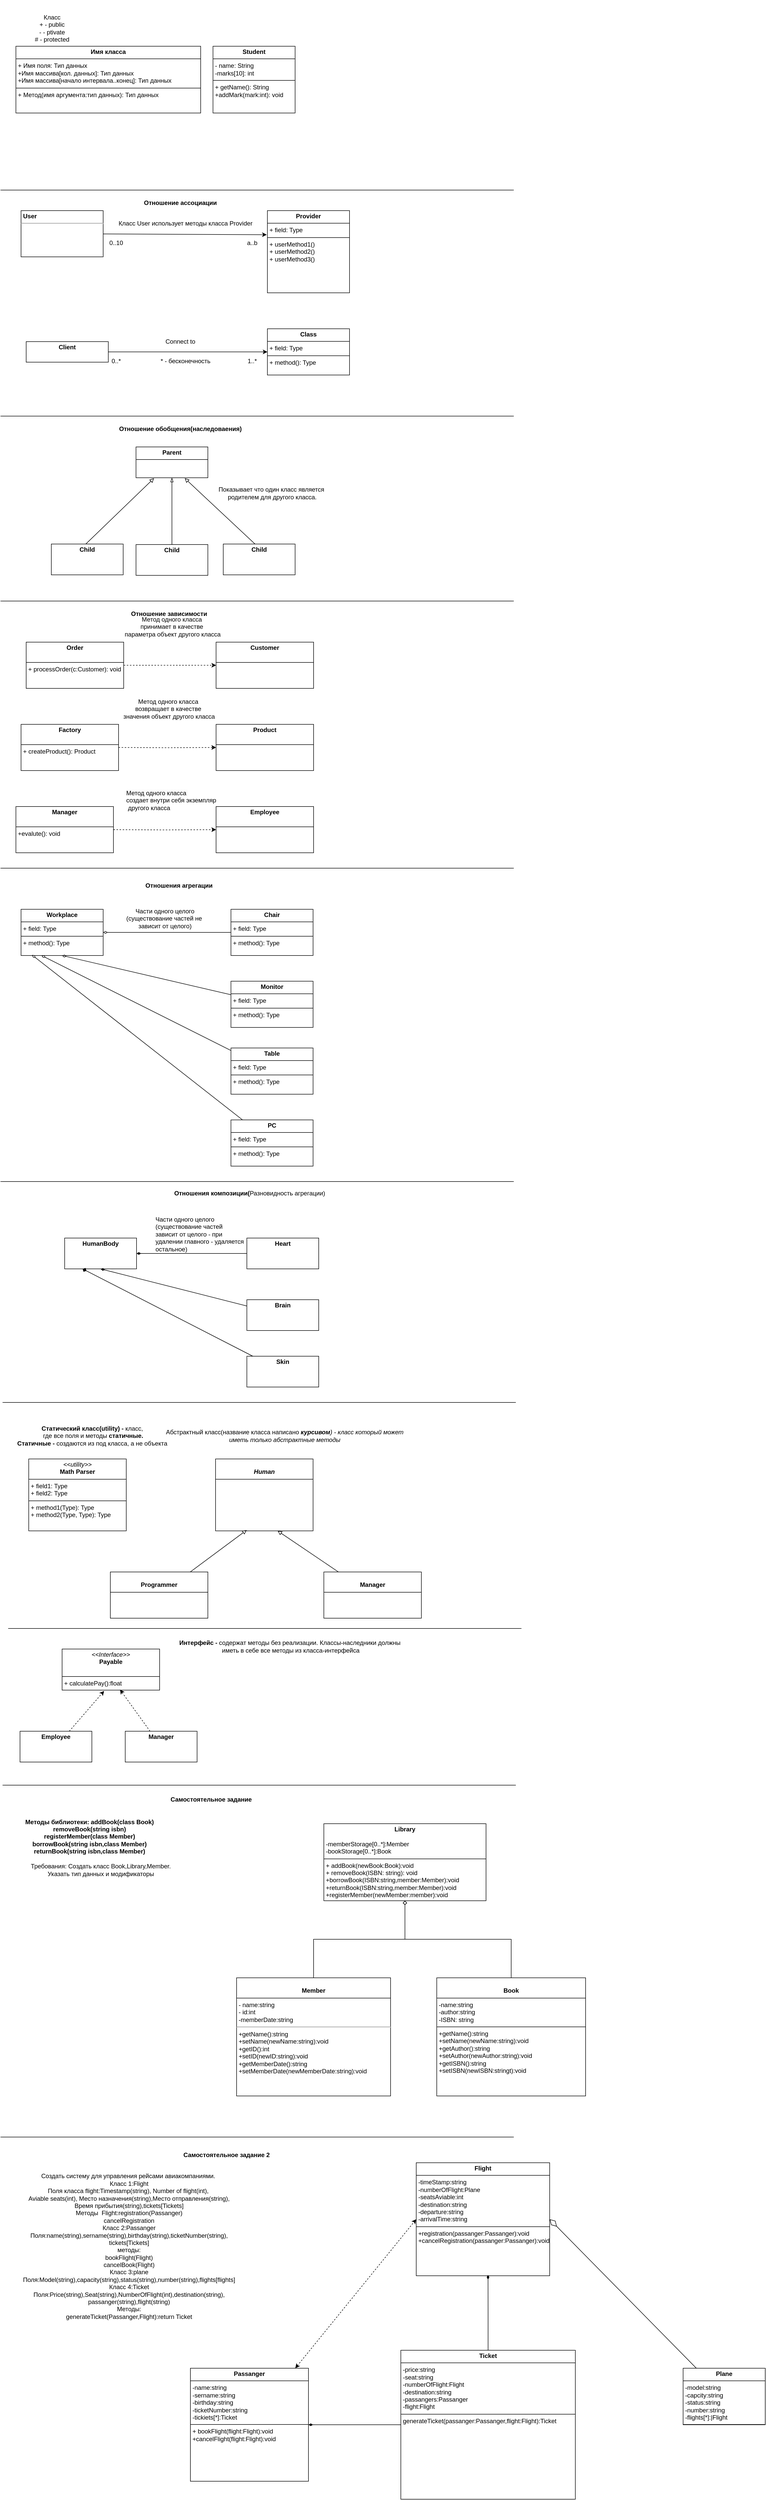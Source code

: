 <mxfile version="24.4.13" type="device">
  <diagram name="Страница — 1" id="azVEVsBC6IF0GX05RD9c">
    <mxGraphModel dx="3597" dy="1980" grid="1" gridSize="10" guides="1" tooltips="1" connect="1" arrows="1" fold="1" page="1" pageScale="1" pageWidth="827" pageHeight="1169" math="0" shadow="0">
      <root>
        <mxCell id="0" />
        <mxCell id="1" parent="0" />
        <mxCell id="qlWhUJ3uHn_1qw8NjDM9-10" value="Класс&lt;div&gt;+ - public&lt;/div&gt;&lt;div&gt;- - ptivate&lt;/div&gt;&lt;div&gt;# - protected&lt;/div&gt;" style="text;html=1;align=center;verticalAlign=middle;resizable=0;points=[];autosize=1;strokeColor=none;fillColor=none;" parent="1" vertex="1">
          <mxGeometry x="55" y="50" width="90" height="70" as="geometry" />
        </mxCell>
        <mxCell id="qlWhUJ3uHn_1qw8NjDM9-12" value="&lt;p style=&quot;margin:0px;margin-top:4px;text-align:center;&quot;&gt;&lt;b&gt;Имя класса&lt;/b&gt;&lt;/p&gt;&lt;hr size=&quot;1&quot; style=&quot;border-style:solid;&quot;&gt;&lt;p style=&quot;margin:0px;margin-left:4px;&quot;&gt;+ Имя поля: Тип данных&lt;/p&gt;&lt;p style=&quot;margin:0px;margin-left:4px;&quot;&gt;+Имя массива[кол. данных]: Тип данных&lt;/p&gt;&lt;p style=&quot;margin:0px;margin-left:4px;&quot;&gt;+Имя массива[начало интервала..конец]&lt;span style=&quot;background-color: initial;&quot;&gt;: Тип данных&lt;/span&gt;&lt;/p&gt;&lt;hr size=&quot;1&quot; style=&quot;border-style:solid;&quot;&gt;&lt;p style=&quot;margin:0px;margin-left:4px;&quot;&gt;+ Метод(имя аргумента:тип данных): Тип данных&lt;/p&gt;&lt;p style=&quot;margin:0px;margin-left:4px;&quot;&gt;&lt;br&gt;&lt;/p&gt;" style="verticalAlign=top;align=left;overflow=fill;html=1;whiteSpace=wrap;" parent="1" vertex="1">
          <mxGeometry x="30" y="120" width="360" height="130" as="geometry" />
        </mxCell>
        <mxCell id="qlWhUJ3uHn_1qw8NjDM9-15" value="&lt;p style=&quot;margin:0px;margin-top:4px;text-align:center;&quot;&gt;&lt;b&gt;Student&lt;/b&gt;&lt;/p&gt;&lt;hr size=&quot;1&quot; style=&quot;border-style:solid;&quot;&gt;&lt;p style=&quot;margin:0px;margin-left:4px;&quot;&gt;- name: String&lt;/p&gt;&lt;p style=&quot;margin:0px;margin-left:4px;&quot;&gt;-marks[10]: int&lt;/p&gt;&lt;hr size=&quot;1&quot; style=&quot;border-style:solid;&quot;&gt;&lt;p style=&quot;margin:0px;margin-left:4px;&quot;&gt;+ getName(): String&lt;/p&gt;&lt;p style=&quot;margin:0px;margin-left:4px;&quot;&gt;+addMark(mark:int): void&lt;/p&gt;" style="verticalAlign=top;align=left;overflow=fill;html=1;whiteSpace=wrap;" parent="1" vertex="1">
          <mxGeometry x="414" y="120" width="160" height="130" as="geometry" />
        </mxCell>
        <mxCell id="qlWhUJ3uHn_1qw8NjDM9-17" value="" style="shape=image;verticalLabelPosition=bottom;labelBackgroundColor=default;verticalAlign=top;aspect=fixed;imageAspect=0;image=https://upload.wikimedia.org/wikipedia/commons/thumb/7/77/Uml_classes_ru.svg/351px-Uml_classes_ru.svg.png;" parent="1" vertex="1">
          <mxGeometry x="590" y="30" width="351" height="234" as="geometry" />
        </mxCell>
        <mxCell id="qlWhUJ3uHn_1qw8NjDM9-18" value="" style="endArrow=none;html=1;rounded=0;" parent="1" edge="1">
          <mxGeometry width="50" height="50" relative="1" as="geometry">
            <mxPoint y="400" as="sourcePoint" />
            <mxPoint x="1000" y="400" as="targetPoint" />
          </mxGeometry>
        </mxCell>
        <mxCell id="qlWhUJ3uHn_1qw8NjDM9-19" value="&lt;p style=&quot;margin:0px;margin-top:4px;text-align:center;&quot;&gt;&lt;b&gt;Provider&lt;/b&gt;&lt;/p&gt;&lt;hr size=&quot;1&quot; style=&quot;border-style:solid;&quot;&gt;&lt;p style=&quot;margin:0px;margin-left:4px;&quot;&gt;+ field: Type&lt;/p&gt;&lt;hr size=&quot;1&quot; style=&quot;border-style:solid;&quot;&gt;&lt;p style=&quot;margin:0px;margin-left:4px;&quot;&gt;+ userMethod1()&lt;/p&gt;&lt;p style=&quot;margin:0px;margin-left:4px;&quot;&gt;+ userMethod2()&lt;br&gt;&lt;/p&gt;&lt;p style=&quot;margin:0px;margin-left:4px;&quot;&gt;+ userMethod3()&lt;br&gt;&lt;/p&gt;" style="verticalAlign=top;align=left;overflow=fill;html=1;whiteSpace=wrap;" parent="1" vertex="1">
          <mxGeometry x="520" y="440" width="160" height="160" as="geometry" />
        </mxCell>
        <mxCell id="qlWhUJ3uHn_1qw8NjDM9-20" value="&lt;p style=&quot;margin:0px;margin-top:4px;text-align:center;&quot;&gt;&lt;/p&gt;&lt;p style=&quot;margin:0px;margin-left:4px;&quot;&gt;&lt;b&gt;User&lt;/b&gt;&lt;/p&gt;&lt;hr&gt;&lt;p style=&quot;margin:0px;margin-left:4px;&quot;&gt;&lt;br&gt;&lt;/p&gt;&lt;p style=&quot;margin:0px;margin-left:4px;&quot;&gt;&lt;br&gt;&lt;/p&gt;" style="verticalAlign=top;align=left;overflow=fill;html=1;whiteSpace=wrap;" parent="1" vertex="1">
          <mxGeometry x="40" y="440" width="160" height="90" as="geometry" />
        </mxCell>
        <mxCell id="qlWhUJ3uHn_1qw8NjDM9-21" style="rounded=0;orthogonalLoop=1;jettySize=auto;html=1;entryX=-0.008;entryY=0.293;entryDx=0;entryDy=0;entryPerimeter=0;" parent="1" source="qlWhUJ3uHn_1qw8NjDM9-20" target="qlWhUJ3uHn_1qw8NjDM9-19" edge="1">
          <mxGeometry relative="1" as="geometry" />
        </mxCell>
        <mxCell id="qlWhUJ3uHn_1qw8NjDM9-22" value="Класс User использует методы класса Provider" style="text;html=1;align=center;verticalAlign=middle;resizable=0;points=[];autosize=1;strokeColor=none;fillColor=none;" parent="1" vertex="1">
          <mxGeometry x="220" y="450" width="280" height="30" as="geometry" />
        </mxCell>
        <mxCell id="qlWhUJ3uHn_1qw8NjDM9-24" value="&lt;b&gt;Отношение ассоциации&lt;/b&gt;" style="text;html=1;align=center;verticalAlign=middle;resizable=0;points=[];autosize=1;strokeColor=none;fillColor=none;" parent="1" vertex="1">
          <mxGeometry x="265" y="410" width="170" height="30" as="geometry" />
        </mxCell>
        <mxCell id="qlWhUJ3uHn_1qw8NjDM9-25" value="0..10" style="text;html=1;align=center;verticalAlign=middle;resizable=0;points=[];autosize=1;strokeColor=none;fillColor=none;" parent="1" vertex="1">
          <mxGeometry x="200" y="488" width="50" height="30" as="geometry" />
        </mxCell>
        <mxCell id="qlWhUJ3uHn_1qw8NjDM9-26" value="a..b" style="text;html=1;align=center;verticalAlign=middle;resizable=0;points=[];autosize=1;strokeColor=none;fillColor=none;" parent="1" vertex="1">
          <mxGeometry x="470" y="488" width="40" height="30" as="geometry" />
        </mxCell>
        <mxCell id="qlWhUJ3uHn_1qw8NjDM9-30" style="rounded=0;orthogonalLoop=1;jettySize=auto;html=1;entryX=0;entryY=0.5;entryDx=0;entryDy=0;" parent="1" source="qlWhUJ3uHn_1qw8NjDM9-28" target="qlWhUJ3uHn_1qw8NjDM9-29" edge="1">
          <mxGeometry relative="1" as="geometry" />
        </mxCell>
        <mxCell id="qlWhUJ3uHn_1qw8NjDM9-28" value="&lt;p style=&quot;margin:0px;margin-top:4px;text-align:center;&quot;&gt;&lt;b&gt;Client&lt;/b&gt;&lt;/p&gt;" style="verticalAlign=top;align=left;overflow=fill;html=1;whiteSpace=wrap;" parent="1" vertex="1">
          <mxGeometry x="50" y="695" width="160" height="40" as="geometry" />
        </mxCell>
        <mxCell id="qlWhUJ3uHn_1qw8NjDM9-29" value="&lt;p style=&quot;margin:0px;margin-top:4px;text-align:center;&quot;&gt;&lt;b&gt;Class&lt;/b&gt;&lt;/p&gt;&lt;hr size=&quot;1&quot; style=&quot;border-style:solid;&quot;/&gt;&lt;p style=&quot;margin:0px;margin-left:4px;&quot;&gt;+ field: Type&lt;/p&gt;&lt;hr size=&quot;1&quot; style=&quot;border-style:solid;&quot;/&gt;&lt;p style=&quot;margin:0px;margin-left:4px;&quot;&gt;+ method(): Type&lt;/p&gt;" style="verticalAlign=top;align=left;overflow=fill;html=1;whiteSpace=wrap;" parent="1" vertex="1">
          <mxGeometry x="520" y="670" width="160" height="90" as="geometry" />
        </mxCell>
        <mxCell id="qlWhUJ3uHn_1qw8NjDM9-31" value="Connect to" style="text;html=1;align=center;verticalAlign=middle;resizable=0;points=[];autosize=1;strokeColor=none;fillColor=none;" parent="1" vertex="1">
          <mxGeometry x="310" y="680" width="80" height="30" as="geometry" />
        </mxCell>
        <mxCell id="qlWhUJ3uHn_1qw8NjDM9-32" value="0..*" style="text;html=1;align=center;verticalAlign=middle;resizable=0;points=[];autosize=1;strokeColor=none;fillColor=none;" parent="1" vertex="1">
          <mxGeometry x="205" y="718" width="40" height="30" as="geometry" />
        </mxCell>
        <mxCell id="qlWhUJ3uHn_1qw8NjDM9-33" value="1..*" style="text;html=1;align=center;verticalAlign=middle;resizable=0;points=[];autosize=1;strokeColor=none;fillColor=none;" parent="1" vertex="1">
          <mxGeometry x="470" y="718" width="40" height="30" as="geometry" />
        </mxCell>
        <mxCell id="qlWhUJ3uHn_1qw8NjDM9-34" value="* - бесконечность" style="text;html=1;align=center;verticalAlign=middle;resizable=0;points=[];autosize=1;strokeColor=none;fillColor=none;" parent="1" vertex="1">
          <mxGeometry x="300" y="718" width="120" height="30" as="geometry" />
        </mxCell>
        <mxCell id="qlWhUJ3uHn_1qw8NjDM9-35" value="" style="endArrow=none;html=1;rounded=0;" parent="1" edge="1">
          <mxGeometry width="50" height="50" relative="1" as="geometry">
            <mxPoint y="840" as="sourcePoint" />
            <mxPoint x="1000" y="840" as="targetPoint" />
          </mxGeometry>
        </mxCell>
        <mxCell id="qlWhUJ3uHn_1qw8NjDM9-36" value="&lt;b&gt;Отношение обобщения(наследоваения)&lt;/b&gt;" style="text;html=1;align=center;verticalAlign=middle;resizable=0;points=[];autosize=1;strokeColor=none;fillColor=none;" parent="1" vertex="1">
          <mxGeometry x="220" y="850" width="260" height="30" as="geometry" />
        </mxCell>
        <mxCell id="qlWhUJ3uHn_1qw8NjDM9-37" value="&lt;p style=&quot;margin:0px;margin-top:4px;text-align:center;&quot;&gt;&lt;b&gt;Parent&lt;/b&gt;&lt;/p&gt;&lt;hr size=&quot;1&quot; style=&quot;border-style:solid;&quot;&gt;&lt;div style=&quot;height:2px;&quot;&gt;&lt;/div&gt;" style="verticalAlign=top;align=left;overflow=fill;html=1;whiteSpace=wrap;" parent="1" vertex="1">
          <mxGeometry x="264" y="900" width="140" height="60" as="geometry" />
        </mxCell>
        <mxCell id="qlWhUJ3uHn_1qw8NjDM9-39" style="edgeStyle=orthogonalEdgeStyle;rounded=0;orthogonalLoop=1;jettySize=auto;html=1;endArrow=blockThin;endFill=0;" parent="1" source="qlWhUJ3uHn_1qw8NjDM9-38" target="qlWhUJ3uHn_1qw8NjDM9-37" edge="1">
          <mxGeometry relative="1" as="geometry" />
        </mxCell>
        <mxCell id="qlWhUJ3uHn_1qw8NjDM9-38" value="&lt;p style=&quot;margin:0px;margin-top:4px;text-align:center;&quot;&gt;&lt;b&gt;Child&lt;/b&gt;&lt;/p&gt;" style="verticalAlign=top;align=left;overflow=fill;html=1;whiteSpace=wrap;" parent="1" vertex="1">
          <mxGeometry x="264" y="1090" width="140" height="60" as="geometry" />
        </mxCell>
        <mxCell id="qlWhUJ3uHn_1qw8NjDM9-40" value="Показывает что один класс является&amp;nbsp;&lt;div&gt;родителем для другого класса.&lt;/div&gt;" style="text;html=1;align=center;verticalAlign=middle;resizable=0;points=[];autosize=1;strokeColor=none;fillColor=none;" parent="1" vertex="1">
          <mxGeometry x="414" y="970" width="230" height="40" as="geometry" />
        </mxCell>
        <mxCell id="qlWhUJ3uHn_1qw8NjDM9-44" style="rounded=0;orthogonalLoop=1;jettySize=auto;html=1;entryX=0.5;entryY=1;entryDx=0;entryDy=0;endArrow=block;endFill=0;" parent="1" edge="1">
          <mxGeometry relative="1" as="geometry">
            <mxPoint x="496.925" y="1090" as="sourcePoint" />
            <mxPoint x="359" y="961" as="targetPoint" />
          </mxGeometry>
        </mxCell>
        <mxCell id="qlWhUJ3uHn_1qw8NjDM9-41" value="&lt;p style=&quot;margin:0px;margin-top:4px;text-align:center;&quot;&gt;&lt;b&gt;Child&lt;/b&gt;&lt;/p&gt;" style="verticalAlign=top;align=left;overflow=fill;html=1;whiteSpace=wrap;" parent="1" vertex="1">
          <mxGeometry x="434" y="1089" width="140" height="60" as="geometry" />
        </mxCell>
        <mxCell id="qlWhUJ3uHn_1qw8NjDM9-43" style="rounded=0;orthogonalLoop=1;jettySize=auto;html=1;endArrow=block;endFill=0;" parent="1" edge="1">
          <mxGeometry relative="1" as="geometry">
            <mxPoint x="165.132" y="1090" as="sourcePoint" />
            <mxPoint x="299" y="961" as="targetPoint" />
          </mxGeometry>
        </mxCell>
        <mxCell id="qlWhUJ3uHn_1qw8NjDM9-42" value="&lt;p style=&quot;margin:0px;margin-top:4px;text-align:center;&quot;&gt;&lt;b&gt;Child&lt;/b&gt;&lt;/p&gt;" style="verticalAlign=top;align=left;overflow=fill;html=1;whiteSpace=wrap;" parent="1" vertex="1">
          <mxGeometry x="99" y="1089" width="140" height="60" as="geometry" />
        </mxCell>
        <mxCell id="qlWhUJ3uHn_1qw8NjDM9-45" value="" style="endArrow=none;html=1;rounded=0;" parent="1" edge="1">
          <mxGeometry width="50" height="50" relative="1" as="geometry">
            <mxPoint y="1200" as="sourcePoint" />
            <mxPoint x="1000" y="1200" as="targetPoint" />
          </mxGeometry>
        </mxCell>
        <mxCell id="qlWhUJ3uHn_1qw8NjDM9-46" value="&lt;b&gt;Отношение зависимости&lt;/b&gt;" style="text;html=1;align=center;verticalAlign=middle;resizable=0;points=[];autosize=1;strokeColor=none;fillColor=none;" parent="1" vertex="1">
          <mxGeometry x="243" y="1210" width="170" height="30" as="geometry" />
        </mxCell>
        <mxCell id="qlWhUJ3uHn_1qw8NjDM9-51" style="edgeStyle=orthogonalEdgeStyle;rounded=0;orthogonalLoop=1;jettySize=auto;html=1;dashed=1;" parent="1" source="qlWhUJ3uHn_1qw8NjDM9-49" target="qlWhUJ3uHn_1qw8NjDM9-50" edge="1">
          <mxGeometry relative="1" as="geometry" />
        </mxCell>
        <mxCell id="qlWhUJ3uHn_1qw8NjDM9-49" value="&lt;p style=&quot;margin:0px;margin-top:4px;text-align:center;&quot;&gt;&lt;b&gt;Order&lt;/b&gt;&lt;/p&gt;&lt;p style=&quot;margin:0px;margin-left:4px;&quot;&gt;&lt;br&gt;&lt;/p&gt;&lt;hr size=&quot;1&quot; style=&quot;border-style:solid;&quot;&gt;&lt;p style=&quot;margin:0px;margin-left:4px;&quot;&gt;+ processOrder(c:Customer): void&lt;/p&gt;" style="verticalAlign=top;align=left;overflow=fill;html=1;whiteSpace=wrap;" parent="1" vertex="1">
          <mxGeometry x="50" y="1280" width="190" height="90" as="geometry" />
        </mxCell>
        <mxCell id="qlWhUJ3uHn_1qw8NjDM9-50" value="&lt;p style=&quot;margin:0px;margin-top:4px;text-align:center;&quot;&gt;&lt;b&gt;Customer&lt;/b&gt;&lt;/p&gt;&lt;p style=&quot;margin:0px;margin-left:4px;&quot;&gt;&lt;br&gt;&lt;/p&gt;&lt;hr size=&quot;1&quot; style=&quot;border-style:solid;&quot;&gt;&lt;p style=&quot;margin:0px;margin-left:4px;&quot;&gt;&lt;br&gt;&lt;/p&gt;" style="verticalAlign=top;align=left;overflow=fill;html=1;whiteSpace=wrap;" parent="1" vertex="1">
          <mxGeometry x="420" y="1280" width="190" height="90" as="geometry" />
        </mxCell>
        <mxCell id="qlWhUJ3uHn_1qw8NjDM9-52" value="Метод одного класса&amp;nbsp;&lt;div&gt;принимает в качестве&amp;nbsp;&lt;div&gt;параметра объект другого класса&lt;/div&gt;&lt;/div&gt;" style="text;html=1;align=center;verticalAlign=middle;resizable=0;points=[];autosize=1;strokeColor=none;fillColor=none;" parent="1" vertex="1">
          <mxGeometry x="230" y="1220" width="210" height="60" as="geometry" />
        </mxCell>
        <mxCell id="qlWhUJ3uHn_1qw8NjDM9-54" value="&lt;p style=&quot;margin:0px;margin-top:4px;text-align:center;&quot;&gt;&lt;b&gt;Factory&lt;/b&gt;&lt;/p&gt;&lt;p style=&quot;margin:0px;margin-left:4px;&quot;&gt;&lt;br&gt;&lt;/p&gt;&lt;hr size=&quot;1&quot; style=&quot;border-style:solid;&quot;&gt;&lt;p style=&quot;margin:0px;margin-left:4px;&quot;&gt;+ createProduct(): Product&lt;/p&gt;" style="verticalAlign=top;align=left;overflow=fill;html=1;whiteSpace=wrap;" parent="1" vertex="1">
          <mxGeometry x="40" y="1440" width="190" height="90" as="geometry" />
        </mxCell>
        <mxCell id="qlWhUJ3uHn_1qw8NjDM9-56" style="edgeStyle=orthogonalEdgeStyle;rounded=0;orthogonalLoop=1;jettySize=auto;html=1;dashed=1;" parent="1" target="qlWhUJ3uHn_1qw8NjDM9-57" edge="1">
          <mxGeometry relative="1" as="geometry">
            <mxPoint x="230" y="1485" as="sourcePoint" />
          </mxGeometry>
        </mxCell>
        <mxCell id="qlWhUJ3uHn_1qw8NjDM9-57" value="&lt;p style=&quot;margin:0px;margin-top:4px;text-align:center;&quot;&gt;&lt;b&gt;Product&lt;/b&gt;&lt;/p&gt;&lt;p style=&quot;margin:0px;margin-left:4px;&quot;&gt;&lt;br&gt;&lt;/p&gt;&lt;hr size=&quot;1&quot; style=&quot;border-style:solid;&quot;&gt;&lt;p style=&quot;margin:0px;margin-left:4px;&quot;&gt;&lt;br&gt;&lt;/p&gt;" style="verticalAlign=top;align=left;overflow=fill;html=1;whiteSpace=wrap;" parent="1" vertex="1">
          <mxGeometry x="420" y="1440" width="190" height="90" as="geometry" />
        </mxCell>
        <mxCell id="qlWhUJ3uHn_1qw8NjDM9-58" value="Метод одного класса&amp;nbsp;&lt;div&gt;возвращает в качестве&amp;nbsp;&lt;div&gt;значения объект другого класса&lt;/div&gt;&lt;/div&gt;" style="text;html=1;align=center;verticalAlign=middle;resizable=0;points=[];autosize=1;strokeColor=none;fillColor=none;" parent="1" vertex="1">
          <mxGeometry x="228" y="1380" width="200" height="60" as="geometry" />
        </mxCell>
        <mxCell id="qlWhUJ3uHn_1qw8NjDM9-59" value="&lt;p style=&quot;margin:0px;margin-top:4px;text-align:center;&quot;&gt;&lt;b&gt;Manager&lt;/b&gt;&lt;/p&gt;&lt;p style=&quot;margin:0px;margin-left:4px;&quot;&gt;&lt;br&gt;&lt;/p&gt;&lt;hr size=&quot;1&quot; style=&quot;border-style:solid;&quot;&gt;&lt;p style=&quot;margin:0px;margin-left:4px;&quot;&gt;+evalute(): void&lt;/p&gt;" style="verticalAlign=top;align=left;overflow=fill;html=1;whiteSpace=wrap;" parent="1" vertex="1">
          <mxGeometry x="30" y="1600" width="190" height="90" as="geometry" />
        </mxCell>
        <mxCell id="qlWhUJ3uHn_1qw8NjDM9-60" style="edgeStyle=orthogonalEdgeStyle;rounded=0;orthogonalLoop=1;jettySize=auto;html=1;dashed=1;" parent="1" target="qlWhUJ3uHn_1qw8NjDM9-61" edge="1">
          <mxGeometry relative="1" as="geometry">
            <mxPoint x="220" y="1645" as="sourcePoint" />
          </mxGeometry>
        </mxCell>
        <mxCell id="qlWhUJ3uHn_1qw8NjDM9-61" value="&lt;p style=&quot;margin:0px;margin-top:4px;text-align:center;&quot;&gt;&lt;b&gt;Employee&lt;/b&gt;&lt;/p&gt;&lt;p style=&quot;margin:0px;margin-left:4px;&quot;&gt;&lt;br&gt;&lt;/p&gt;&lt;hr size=&quot;1&quot; style=&quot;border-style:solid;&quot;&gt;&lt;p style=&quot;margin:0px;margin-left:4px;&quot;&gt;&lt;br&gt;&lt;/p&gt;" style="verticalAlign=top;align=left;overflow=fill;html=1;whiteSpace=wrap;" parent="1" vertex="1">
          <mxGeometry x="420" y="1600" width="190" height="90" as="geometry" />
        </mxCell>
        <mxCell id="qlWhUJ3uHn_1qw8NjDM9-62" value="&lt;span style=&quot;color: rgb(0, 0, 0); font-family: Helvetica; font-size: 12px; font-style: normal; font-variant-ligatures: normal; font-variant-caps: normal; font-weight: 400; letter-spacing: normal; orphans: 2; text-align: center; text-indent: 0px; text-transform: none; widows: 2; word-spacing: 0px; -webkit-text-stroke-width: 0px; white-space: nowrap; background-color: rgb(251, 251, 251); text-decoration-thickness: initial; text-decoration-style: initial; text-decoration-color: initial; display: inline !important; float: none;&quot;&gt;Метод одного класса&amp;nbsp;&lt;/span&gt;&lt;div&gt;&lt;span style=&quot;text-align: center; text-wrap: nowrap;&quot;&gt;создает внутри себя экземпляр&amp;nbsp;&lt;/span&gt;&lt;/div&gt;&lt;div&gt;&lt;span style=&quot;text-align: center; text-wrap: nowrap; background-color: initial;&quot;&gt;&amp;nbsp;другого класса&lt;/span&gt;&lt;/div&gt;" style="text;whiteSpace=wrap;html=1;" parent="1" vertex="1">
          <mxGeometry x="243" y="1560" width="210" height="70" as="geometry" />
        </mxCell>
        <mxCell id="qlWhUJ3uHn_1qw8NjDM9-63" value="" style="endArrow=none;html=1;rounded=0;" parent="1" edge="1">
          <mxGeometry width="50" height="50" relative="1" as="geometry">
            <mxPoint y="1720" as="sourcePoint" />
            <mxPoint x="1000" y="1720" as="targetPoint" />
          </mxGeometry>
        </mxCell>
        <mxCell id="qlWhUJ3uHn_1qw8NjDM9-64" value="&lt;b&gt;&lt;span style=&quot;white-space: pre;&quot;&gt;&#x9;&lt;/span&gt;Отношения агрегации&lt;/b&gt;" style="text;html=1;align=center;verticalAlign=middle;resizable=0;points=[];autosize=1;strokeColor=none;fillColor=none;" parent="1" vertex="1">
          <mxGeometry x="244" y="1739" width="180" height="30" as="geometry" />
        </mxCell>
        <mxCell id="qlWhUJ3uHn_1qw8NjDM9-66" value="&lt;p style=&quot;margin:0px;margin-top:4px;text-align:center;&quot;&gt;&lt;b&gt;Workplace&lt;/b&gt;&lt;/p&gt;&lt;hr size=&quot;1&quot; style=&quot;border-style:solid;&quot;&gt;&lt;p style=&quot;margin:0px;margin-left:4px;&quot;&gt;+ field: Type&lt;/p&gt;&lt;hr size=&quot;1&quot; style=&quot;border-style:solid;&quot;&gt;&lt;p style=&quot;margin:0px;margin-left:4px;&quot;&gt;+ method(): Type&lt;/p&gt;" style="verticalAlign=top;align=left;overflow=fill;html=1;whiteSpace=wrap;" parent="1" vertex="1">
          <mxGeometry x="40" y="1800" width="160" height="90" as="geometry" />
        </mxCell>
        <mxCell id="qlWhUJ3uHn_1qw8NjDM9-71" style="rounded=0;orthogonalLoop=1;jettySize=auto;html=1;entryX=1;entryY=0.5;entryDx=0;entryDy=0;endArrow=diamondThin;endFill=0;" parent="1" source="qlWhUJ3uHn_1qw8NjDM9-67" target="qlWhUJ3uHn_1qw8NjDM9-66" edge="1">
          <mxGeometry relative="1" as="geometry" />
        </mxCell>
        <mxCell id="qlWhUJ3uHn_1qw8NjDM9-67" value="&lt;p style=&quot;margin:0px;margin-top:4px;text-align:center;&quot;&gt;&lt;b&gt;Chair&lt;/b&gt;&lt;/p&gt;&lt;hr size=&quot;1&quot; style=&quot;border-style:solid;&quot;&gt;&lt;p style=&quot;margin:0px;margin-left:4px;&quot;&gt;+ field: Type&lt;/p&gt;&lt;hr size=&quot;1&quot; style=&quot;border-style:solid;&quot;&gt;&lt;p style=&quot;margin:0px;margin-left:4px;&quot;&gt;+ method(): Type&lt;/p&gt;" style="verticalAlign=top;align=left;overflow=fill;html=1;whiteSpace=wrap;" parent="1" vertex="1">
          <mxGeometry x="449" y="1800" width="160" height="90" as="geometry" />
        </mxCell>
        <mxCell id="qlWhUJ3uHn_1qw8NjDM9-72" style="edgeStyle=none;rounded=0;orthogonalLoop=1;jettySize=auto;html=1;entryX=0.5;entryY=1;entryDx=0;entryDy=0;endArrow=diamondThin;endFill=0;" parent="1" source="qlWhUJ3uHn_1qw8NjDM9-68" target="qlWhUJ3uHn_1qw8NjDM9-66" edge="1">
          <mxGeometry relative="1" as="geometry" />
        </mxCell>
        <mxCell id="qlWhUJ3uHn_1qw8NjDM9-68" value="&lt;p style=&quot;margin:0px;margin-top:4px;text-align:center;&quot;&gt;&lt;b&gt;Monitor&lt;/b&gt;&lt;/p&gt;&lt;hr size=&quot;1&quot; style=&quot;border-style:solid;&quot;&gt;&lt;p style=&quot;margin:0px;margin-left:4px;&quot;&gt;+ field: Type&lt;/p&gt;&lt;hr size=&quot;1&quot; style=&quot;border-style:solid;&quot;&gt;&lt;p style=&quot;margin:0px;margin-left:4px;&quot;&gt;+ method(): Type&lt;/p&gt;" style="verticalAlign=top;align=left;overflow=fill;html=1;whiteSpace=wrap;" parent="1" vertex="1">
          <mxGeometry x="449" y="1940" width="160" height="90" as="geometry" />
        </mxCell>
        <mxCell id="qlWhUJ3uHn_1qw8NjDM9-73" style="edgeStyle=none;rounded=0;orthogonalLoop=1;jettySize=auto;html=1;entryX=0.25;entryY=1;entryDx=0;entryDy=0;endArrow=diamondThin;endFill=0;" parent="1" source="qlWhUJ3uHn_1qw8NjDM9-69" target="qlWhUJ3uHn_1qw8NjDM9-66" edge="1">
          <mxGeometry relative="1" as="geometry" />
        </mxCell>
        <mxCell id="qlWhUJ3uHn_1qw8NjDM9-69" value="&lt;p style=&quot;margin:0px;margin-top:4px;text-align:center;&quot;&gt;&lt;b&gt;Table&lt;/b&gt;&lt;/p&gt;&lt;hr size=&quot;1&quot; style=&quot;border-style:solid;&quot;&gt;&lt;p style=&quot;margin:0px;margin-left:4px;&quot;&gt;+ field: Type&lt;/p&gt;&lt;hr size=&quot;1&quot; style=&quot;border-style:solid;&quot;&gt;&lt;p style=&quot;margin:0px;margin-left:4px;&quot;&gt;+ method(): Type&lt;/p&gt;" style="verticalAlign=top;align=left;overflow=fill;html=1;whiteSpace=wrap;" parent="1" vertex="1">
          <mxGeometry x="449" y="2070" width="160" height="90" as="geometry" />
        </mxCell>
        <mxCell id="qlWhUJ3uHn_1qw8NjDM9-70" value="&lt;p style=&quot;margin:0px;margin-top:4px;text-align:center;&quot;&gt;&lt;b&gt;PC&lt;/b&gt;&lt;/p&gt;&lt;hr size=&quot;1&quot; style=&quot;border-style:solid;&quot;&gt;&lt;p style=&quot;margin:0px;margin-left:4px;&quot;&gt;+ field: Type&lt;/p&gt;&lt;hr size=&quot;1&quot; style=&quot;border-style:solid;&quot;&gt;&lt;p style=&quot;margin:0px;margin-left:4px;&quot;&gt;+ method(): Type&lt;/p&gt;" style="verticalAlign=top;align=left;overflow=fill;html=1;whiteSpace=wrap;" parent="1" vertex="1">
          <mxGeometry x="449" y="2210" width="160" height="90" as="geometry" />
        </mxCell>
        <mxCell id="qlWhUJ3uHn_1qw8NjDM9-74" style="edgeStyle=none;rounded=0;orthogonalLoop=1;jettySize=auto;html=1;entryX=0.134;entryY=0.988;entryDx=0;entryDy=0;entryPerimeter=0;endArrow=diamondThin;endFill=0;" parent="1" source="qlWhUJ3uHn_1qw8NjDM9-70" target="qlWhUJ3uHn_1qw8NjDM9-66" edge="1">
          <mxGeometry relative="1" as="geometry" />
        </mxCell>
        <mxCell id="qlWhUJ3uHn_1qw8NjDM9-75" value="Части одного целого&lt;div&gt;(существование частей не&amp;nbsp;&lt;/div&gt;&lt;div&gt;зависит от целого)&lt;div&gt;&lt;br&gt;&lt;/div&gt;&lt;/div&gt;" style="text;html=1;align=center;verticalAlign=middle;resizable=0;points=[];autosize=1;strokeColor=none;fillColor=none;" parent="1" vertex="1">
          <mxGeometry x="235" y="1790" width="170" height="70" as="geometry" />
        </mxCell>
        <mxCell id="qlWhUJ3uHn_1qw8NjDM9-77" value="" style="endArrow=none;html=1;rounded=0;" parent="1" edge="1">
          <mxGeometry width="50" height="50" relative="1" as="geometry">
            <mxPoint y="2330" as="sourcePoint" />
            <mxPoint x="1000" y="2330" as="targetPoint" />
          </mxGeometry>
        </mxCell>
        <mxCell id="qlWhUJ3uHn_1qw8NjDM9-78" value="&lt;b&gt;Отношения композиции(&lt;/b&gt;Разновидность агрегации)" style="text;html=1;align=center;verticalAlign=middle;resizable=0;points=[];autosize=1;strokeColor=none;fillColor=none;" parent="1" vertex="1">
          <mxGeometry x="325" y="2338" width="320" height="30" as="geometry" />
        </mxCell>
        <mxCell id="qlWhUJ3uHn_1qw8NjDM9-79" value="&lt;p style=&quot;margin:0px;margin-top:4px;text-align:center;&quot;&gt;&lt;b&gt;HumanBody&lt;/b&gt;&lt;/p&gt;" style="verticalAlign=top;align=left;overflow=fill;html=1;whiteSpace=wrap;" parent="1" vertex="1">
          <mxGeometry x="125" y="2440" width="140" height="60" as="geometry" />
        </mxCell>
        <mxCell id="qlWhUJ3uHn_1qw8NjDM9-83" style="edgeStyle=none;rounded=0;orthogonalLoop=1;jettySize=auto;html=1;entryX=1;entryY=0.5;entryDx=0;entryDy=0;endArrow=diamondThin;endFill=1;" parent="1" source="qlWhUJ3uHn_1qw8NjDM9-80" target="qlWhUJ3uHn_1qw8NjDM9-79" edge="1">
          <mxGeometry relative="1" as="geometry" />
        </mxCell>
        <mxCell id="qlWhUJ3uHn_1qw8NjDM9-80" value="&lt;p style=&quot;margin:0px;margin-top:4px;text-align:center;&quot;&gt;&lt;b&gt;Heart&lt;/b&gt;&lt;/p&gt;" style="verticalAlign=top;align=left;overflow=fill;html=1;whiteSpace=wrap;" parent="1" vertex="1">
          <mxGeometry x="480" y="2440" width="140" height="60" as="geometry" />
        </mxCell>
        <mxCell id="qlWhUJ3uHn_1qw8NjDM9-84" style="edgeStyle=none;rounded=0;orthogonalLoop=1;jettySize=auto;html=1;entryX=0.5;entryY=1;entryDx=0;entryDy=0;endArrow=diamondThin;endFill=1;" parent="1" source="qlWhUJ3uHn_1qw8NjDM9-81" target="qlWhUJ3uHn_1qw8NjDM9-79" edge="1">
          <mxGeometry relative="1" as="geometry" />
        </mxCell>
        <mxCell id="qlWhUJ3uHn_1qw8NjDM9-81" value="&lt;p style=&quot;margin:0px;margin-top:4px;text-align:center;&quot;&gt;&lt;b&gt;Brain&lt;/b&gt;&lt;/p&gt;" style="verticalAlign=top;align=left;overflow=fill;html=1;whiteSpace=wrap;" parent="1" vertex="1">
          <mxGeometry x="480" y="2560" width="140" height="60" as="geometry" />
        </mxCell>
        <mxCell id="qlWhUJ3uHn_1qw8NjDM9-85" style="edgeStyle=none;rounded=0;orthogonalLoop=1;jettySize=auto;html=1;entryX=0.25;entryY=1;entryDx=0;entryDy=0;endArrow=diamond;endFill=1;" parent="1" source="qlWhUJ3uHn_1qw8NjDM9-82" target="qlWhUJ3uHn_1qw8NjDM9-79" edge="1">
          <mxGeometry relative="1" as="geometry" />
        </mxCell>
        <mxCell id="qlWhUJ3uHn_1qw8NjDM9-82" value="&lt;p style=&quot;margin:0px;margin-top:4px;text-align:center;&quot;&gt;&lt;b&gt;Skin&lt;/b&gt;&lt;/p&gt;" style="verticalAlign=top;align=left;overflow=fill;html=1;whiteSpace=wrap;" parent="1" vertex="1">
          <mxGeometry x="480" y="2670" width="140" height="60" as="geometry" />
        </mxCell>
        <mxCell id="qlWhUJ3uHn_1qw8NjDM9-86" value="Части одного целого&lt;div style=&quot;forced-color-adjust: none;&quot;&gt;(существование частей&lt;/div&gt;&lt;div style=&quot;forced-color-adjust: none;&quot;&gt;зависит от целого - при удалении главного - удаляется остальное)&lt;div style=&quot;forced-color-adjust: none;&quot;&gt;&lt;br style=&quot;forced-color-adjust: none; color: rgb(0, 0, 0); font-family: Helvetica; font-size: 12px; font-style: normal; font-variant-ligatures: normal; font-variant-caps: normal; font-weight: 400; letter-spacing: normal; orphans: 2; text-align: center; text-indent: 0px; text-transform: none; widows: 2; word-spacing: 0px; -webkit-text-stroke-width: 0px; white-space: nowrap; background-color: rgb(251, 251, 251); text-decoration-thickness: initial; text-decoration-style: initial; text-decoration-color: initial;&quot;&gt;&lt;br&gt;&lt;br&gt;&lt;/div&gt;&lt;/div&gt;" style="text;whiteSpace=wrap;html=1;" parent="1" vertex="1">
          <mxGeometry x="300" y="2390" width="180" height="110" as="geometry" />
        </mxCell>
        <mxCell id="qlWhUJ3uHn_1qw8NjDM9-87" value="" style="endArrow=none;html=1;rounded=0;" parent="1" edge="1">
          <mxGeometry width="50" height="50" relative="1" as="geometry">
            <mxPoint x="4" y="2760" as="sourcePoint" />
            <mxPoint x="1004" y="2760" as="targetPoint" />
          </mxGeometry>
        </mxCell>
        <mxCell id="qlWhUJ3uHn_1qw8NjDM9-88" value="&lt;b&gt;Статический класс(utility) - &lt;/b&gt;класс,&amp;nbsp;&lt;div&gt;где все поля и методы&lt;b&gt; статичные.&lt;/b&gt;&lt;/div&gt;&lt;div&gt;&lt;b&gt;Статичные - &lt;/b&gt;создаются из под класса, а не объекта&amp;nbsp;&lt;/div&gt;" style="text;html=1;align=center;verticalAlign=middle;resizable=0;points=[];autosize=1;strokeColor=none;fillColor=none;" parent="1" vertex="1">
          <mxGeometry x="20" y="2795" width="320" height="60" as="geometry" />
        </mxCell>
        <mxCell id="qlWhUJ3uHn_1qw8NjDM9-90" value="&lt;p style=&quot;margin:0px;margin-top:4px;text-align:center;&quot;&gt;&lt;i&gt;&amp;lt;&amp;lt;utility&amp;gt;&amp;gt;&lt;/i&gt;&lt;br&gt;&lt;b&gt;Math Parser&lt;/b&gt;&lt;/p&gt;&lt;hr size=&quot;1&quot; style=&quot;border-style:solid;&quot;&gt;&lt;p style=&quot;margin:0px;margin-left:4px;&quot;&gt;+ field1: Type&lt;br&gt;+ field2: Type&lt;/p&gt;&lt;hr size=&quot;1&quot; style=&quot;border-style:solid;&quot;&gt;&lt;p style=&quot;margin:0px;margin-left:4px;&quot;&gt;+ method1(Type): Type&lt;br&gt;+ method2(Type, Type): Type&lt;/p&gt;" style="verticalAlign=top;align=left;overflow=fill;html=1;whiteSpace=wrap;" parent="1" vertex="1">
          <mxGeometry x="55" y="2870" width="190" height="140" as="geometry" />
        </mxCell>
        <mxCell id="qlWhUJ3uHn_1qw8NjDM9-91" value="Абстрактный класс(название класса написано &lt;i&gt;&lt;b&gt;курсивом&lt;/b&gt;) - класс который может&amp;nbsp;&lt;/i&gt;&lt;div&gt;&lt;i&gt;иметь только абстрактные методы&amp;nbsp;&lt;/i&gt;&lt;/div&gt;" style="text;html=1;align=center;verticalAlign=middle;resizable=0;points=[];autosize=1;strokeColor=none;fillColor=none;" parent="1" vertex="1">
          <mxGeometry x="310" y="2805" width="490" height="40" as="geometry" />
        </mxCell>
        <mxCell id="qlWhUJ3uHn_1qw8NjDM9-92" value="&lt;p style=&quot;margin:0px;margin-top:4px;text-align:center;&quot;&gt;&lt;br&gt;&lt;b&gt;&lt;i&gt;Human&lt;/i&gt;&lt;/b&gt;&lt;/p&gt;&lt;hr size=&quot;1&quot; style=&quot;border-style:solid;&quot;&gt;&lt;p style=&quot;margin:0px;margin-left:4px;&quot;&gt;&lt;br&gt;&lt;/p&gt;" style="verticalAlign=top;align=left;overflow=fill;html=1;whiteSpace=wrap;" parent="1" vertex="1">
          <mxGeometry x="419" y="2870" width="190" height="140" as="geometry" />
        </mxCell>
        <mxCell id="qlWhUJ3uHn_1qw8NjDM9-93" value="&lt;p style=&quot;margin:0px;margin-top:4px;text-align:center;&quot;&gt;&lt;br&gt;&lt;b&gt;Manager&lt;/b&gt;&lt;/p&gt;&lt;hr size=&quot;1&quot; style=&quot;border-style:solid;&quot;&gt;&lt;p style=&quot;margin:0px;margin-left:4px;&quot;&gt;&lt;br&gt;&lt;/p&gt;" style="verticalAlign=top;align=left;overflow=fill;html=1;whiteSpace=wrap;" parent="1" vertex="1">
          <mxGeometry x="630" y="3090" width="190" height="90" as="geometry" />
        </mxCell>
        <mxCell id="qlWhUJ3uHn_1qw8NjDM9-94" value="&lt;p style=&quot;margin:0px;margin-top:4px;text-align:center;&quot;&gt;&lt;br&gt;&lt;b&gt;Programmer&lt;/b&gt;&lt;/p&gt;&lt;hr size=&quot;1&quot; style=&quot;border-style:solid;&quot;&gt;&lt;p style=&quot;margin:0px;margin-left:4px;&quot;&gt;&lt;br&gt;&lt;/p&gt;" style="verticalAlign=top;align=left;overflow=fill;html=1;whiteSpace=wrap;" parent="1" vertex="1">
          <mxGeometry x="214" y="3090" width="190" height="90" as="geometry" />
        </mxCell>
        <mxCell id="qlWhUJ3uHn_1qw8NjDM9-95" style="edgeStyle=none;rounded=0;orthogonalLoop=1;jettySize=auto;html=1;entryX=0.319;entryY=0.989;entryDx=0;entryDy=0;entryPerimeter=0;endArrow=block;endFill=0;" parent="1" source="qlWhUJ3uHn_1qw8NjDM9-94" target="qlWhUJ3uHn_1qw8NjDM9-92" edge="1">
          <mxGeometry relative="1" as="geometry" />
        </mxCell>
        <mxCell id="qlWhUJ3uHn_1qw8NjDM9-96" style="edgeStyle=none;rounded=0;orthogonalLoop=1;jettySize=auto;html=1;endArrow=block;endFill=0;" parent="1" source="qlWhUJ3uHn_1qw8NjDM9-93" edge="1">
          <mxGeometry relative="1" as="geometry">
            <mxPoint x="540" y="3010" as="targetPoint" />
          </mxGeometry>
        </mxCell>
        <mxCell id="qlWhUJ3uHn_1qw8NjDM9-97" value="" style="endArrow=none;html=1;rounded=0;" parent="1" edge="1">
          <mxGeometry width="50" height="50" relative="1" as="geometry">
            <mxPoint x="15" y="3200" as="sourcePoint" />
            <mxPoint x="1015" y="3200" as="targetPoint" />
          </mxGeometry>
        </mxCell>
        <mxCell id="qlWhUJ3uHn_1qw8NjDM9-98" value="&lt;b&gt;Интерфейс - &lt;/b&gt;содержат методы без реализации. Классы-наследники должны&amp;nbsp;&lt;div&gt;иметь в себе все методы из класса-интерфейса&lt;/div&gt;" style="text;html=1;align=center;verticalAlign=middle;resizable=0;points=[];autosize=1;strokeColor=none;fillColor=none;" parent="1" vertex="1">
          <mxGeometry x="335" y="3215" width="460" height="40" as="geometry" />
        </mxCell>
        <mxCell id="qlWhUJ3uHn_1qw8NjDM9-99" value="&lt;p style=&quot;margin:0px;margin-top:4px;text-align:center;&quot;&gt;&lt;i&gt;&amp;lt;&amp;lt;Interface&amp;gt;&amp;gt;&lt;/i&gt;&lt;br&gt;&lt;b&gt;Payable&lt;/b&gt;&lt;/p&gt;&lt;p style=&quot;margin:0px;margin-left:4px;&quot;&gt;&lt;br&gt;&lt;/p&gt;&lt;hr size=&quot;1&quot; style=&quot;border-style:solid;&quot;&gt;&lt;p style=&quot;margin:0px;margin-left:4px;&quot;&gt;+ calculatePay():float&lt;br&gt;&lt;/p&gt;" style="verticalAlign=top;align=left;overflow=fill;html=1;whiteSpace=wrap;" parent="1" vertex="1">
          <mxGeometry x="120" y="3240" width="190" height="80" as="geometry" />
        </mxCell>
        <mxCell id="qlWhUJ3uHn_1qw8NjDM9-101" value="&lt;p style=&quot;margin:0px;margin-top:4px;text-align:center;&quot;&gt;&lt;b&gt;Employee&lt;/b&gt;&lt;/p&gt;&lt;p style=&quot;margin:0px;margin-top:4px;text-align:center;&quot;&gt;&lt;b&gt;&lt;br&gt;&lt;/b&gt;&lt;/p&gt;" style="verticalAlign=top;align=left;overflow=fill;html=1;whiteSpace=wrap;" parent="1" vertex="1">
          <mxGeometry x="38" y="3400" width="140" height="60" as="geometry" />
        </mxCell>
        <mxCell id="qlWhUJ3uHn_1qw8NjDM9-102" value="&lt;p style=&quot;margin:0px;margin-top:4px;text-align:center;&quot;&gt;&lt;b&gt;Manager&lt;/b&gt;&lt;/p&gt;" style="verticalAlign=top;align=left;overflow=fill;html=1;whiteSpace=wrap;" parent="1" vertex="1">
          <mxGeometry x="243" y="3400" width="140" height="60" as="geometry" />
        </mxCell>
        <mxCell id="qlWhUJ3uHn_1qw8NjDM9-103" style="edgeStyle=none;rounded=0;orthogonalLoop=1;jettySize=auto;html=1;entryX=0.431;entryY=1.02;entryDx=0;entryDy=0;entryPerimeter=0;dashed=1;" parent="1" source="qlWhUJ3uHn_1qw8NjDM9-101" target="qlWhUJ3uHn_1qw8NjDM9-99" edge="1">
          <mxGeometry relative="1" as="geometry" />
        </mxCell>
        <mxCell id="qlWhUJ3uHn_1qw8NjDM9-105" style="edgeStyle=none;rounded=0;orthogonalLoop=1;jettySize=auto;html=1;entryX=0.594;entryY=0.987;entryDx=0;entryDy=0;entryPerimeter=0;dashed=1;" parent="1" source="qlWhUJ3uHn_1qw8NjDM9-102" target="qlWhUJ3uHn_1qw8NjDM9-99" edge="1">
          <mxGeometry relative="1" as="geometry" />
        </mxCell>
        <mxCell id="qlWhUJ3uHn_1qw8NjDM9-227" value="&lt;b&gt;Методы библиотеки: addBook(class Book)&lt;/b&gt;&lt;div&gt;&lt;b&gt;removeBook(string isbn)&lt;/b&gt;&lt;/div&gt;&lt;div&gt;&lt;b&gt;registerMember(class Member)&lt;/b&gt;&lt;/div&gt;&lt;div&gt;&lt;b&gt;borrowBook(string isbn,class&amp;nbsp;&lt;/b&gt;&lt;b&gt;Member&lt;/b&gt;&lt;b&gt;)&lt;/b&gt;&lt;/div&gt;&lt;div&gt;&lt;b&gt;returnBook(string isbn,class&amp;nbsp;&lt;/b&gt;&lt;b&gt;Member&lt;/b&gt;&lt;b&gt;)&lt;/b&gt;&lt;b&gt;&lt;br&gt;&lt;/b&gt;&lt;/div&gt;" style="text;html=1;align=center;verticalAlign=middle;resizable=0;points=[];autosize=1;strokeColor=none;fillColor=none;" parent="1" vertex="1">
          <mxGeometry x="38" y="3560" width="270" height="90" as="geometry" />
        </mxCell>
        <mxCell id="qlWhUJ3uHn_1qw8NjDM9-228" value="" style="endArrow=none;html=1;rounded=0;" parent="1" edge="1">
          <mxGeometry width="50" height="50" relative="1" as="geometry">
            <mxPoint x="4" y="3505" as="sourcePoint" />
            <mxPoint x="1004" y="3505" as="targetPoint" />
          </mxGeometry>
        </mxCell>
        <mxCell id="qlWhUJ3uHn_1qw8NjDM9-229" value="&lt;b&gt;Самостоятельное задание&lt;/b&gt;" style="text;html=1;align=center;verticalAlign=middle;resizable=0;points=[];autosize=1;strokeColor=none;fillColor=none;" parent="1" vertex="1">
          <mxGeometry x="320" y="3518" width="180" height="30" as="geometry" />
        </mxCell>
        <mxCell id="qlWhUJ3uHn_1qw8NjDM9-230" value="Требования: Создать класс Book,Library,Member.&lt;div&gt;Указать тип данных и модификаторы&lt;/div&gt;" style="text;html=1;align=center;verticalAlign=middle;resizable=0;points=[];autosize=1;strokeColor=none;fillColor=none;" parent="1" vertex="1">
          <mxGeometry x="45" y="3650" width="300" height="40" as="geometry" />
        </mxCell>
        <mxCell id="b65_7KwjxogGJ6gkTvyf-7" style="edgeStyle=orthogonalEdgeStyle;rounded=0;orthogonalLoop=1;jettySize=auto;html=1;entryX=0.5;entryY=1;entryDx=0;entryDy=0;endArrow=diamond;endFill=0;" edge="1" parent="1" source="b65_7KwjxogGJ6gkTvyf-1" target="b65_7KwjxogGJ6gkTvyf-2">
          <mxGeometry relative="1" as="geometry" />
        </mxCell>
        <mxCell id="b65_7KwjxogGJ6gkTvyf-1" value="&lt;p style=&quot;margin:0px;margin-top:4px;text-align:center;&quot;&gt;&lt;br&gt;&lt;b&gt;Book&lt;/b&gt;&lt;/p&gt;&lt;hr size=&quot;1&quot; style=&quot;border-style:solid;&quot;&gt;&lt;p style=&quot;margin:0px;margin-left:4px;&quot;&gt;-name:string&lt;br&gt;-author:&lt;span style=&quot;background-color: initial;&quot;&gt;string&lt;/span&gt;&lt;/p&gt;&lt;p style=&quot;margin:0px;margin-left:4px;&quot;&gt;&lt;span style=&quot;background-color: initial;&quot;&gt;-ISBN: string&lt;/span&gt;&lt;/p&gt;&lt;hr size=&quot;1&quot; style=&quot;border-style:solid;&quot;&gt;&lt;p style=&quot;margin: 0px 0px 0px 4px;&quot;&gt;+getName():string&lt;/p&gt;&lt;p style=&quot;margin: 0px 0px 0px 4px;&quot;&gt;+setName(newName:string):void&lt;/p&gt;&lt;p style=&quot;margin: 0px 0px 0px 4px;&quot;&gt;+getAuthor():string&lt;/p&gt;&lt;p style=&quot;margin: 0px 0px 0px 4px;&quot;&gt;+setAuthor(newAuthor:string):void&lt;/p&gt;&lt;p style=&quot;margin: 0px 0px 0px 4px;&quot;&gt;+getISBN():string&lt;/p&gt;&lt;p style=&quot;margin: 0px 0px 0px 4px;&quot;&gt;+setISBN(newISBN:stringt):void&lt;/p&gt;&lt;p style=&quot;margin: 0px 0px 0px 4px;&quot;&gt;&lt;br&gt;&lt;/p&gt;&lt;p style=&quot;margin: 0px 0px 0px 4px;&quot;&gt;&lt;br&gt;&lt;/p&gt;" style="verticalAlign=top;align=left;overflow=fill;html=1;whiteSpace=wrap;" vertex="1" parent="1">
          <mxGeometry x="850" y="3880" width="290" height="230" as="geometry" />
        </mxCell>
        <mxCell id="b65_7KwjxogGJ6gkTvyf-2" value="&lt;p style=&quot;margin:0px;margin-top:4px;text-align:center;&quot;&gt;&lt;b&gt;Library&lt;/b&gt;&lt;/p&gt;&lt;p style=&quot;margin:0px;margin-left:4px;&quot;&gt;&lt;br&gt;&lt;/p&gt;&lt;p style=&quot;margin:0px;margin-left:4px;&quot;&gt;-memberStorage[0..*]:&lt;span style=&quot;background-color: initial;&quot;&gt;Member&lt;/span&gt;&lt;span style=&quot;background-color: initial;&quot;&gt;&amp;nbsp;&lt;/span&gt;&lt;/p&gt;&lt;p style=&quot;margin:0px;margin-left:4px;&quot;&gt;&lt;span style=&quot;background-color: initial;&quot;&gt;-bookStorage[0..*]:Book&lt;/span&gt;&lt;/p&gt;&lt;hr size=&quot;1&quot; style=&quot;border-style:solid;&quot;&gt;&lt;p style=&quot;margin:0px;margin-left:4px;&quot;&gt;+ addBook(newBook:Book):void&lt;br&gt;+ removeBook(ISBN: string): void&lt;/p&gt;&lt;p style=&quot;margin:0px;margin-left:4px;&quot;&gt;+borrowBook(ISBN:string,member:Member):void&lt;/p&gt;&lt;p style=&quot;margin:0px;margin-left:4px;&quot;&gt;+returnBook(ISBN:string,member:Member):void&lt;/p&gt;&lt;p style=&quot;margin:0px;margin-left:4px;&quot;&gt;+registerMember(newMember:member):void&lt;/p&gt;" style="verticalAlign=top;align=left;overflow=fill;html=1;whiteSpace=wrap;" vertex="1" parent="1">
          <mxGeometry x="630" y="3580" width="316" height="150" as="geometry" />
        </mxCell>
        <mxCell id="b65_7KwjxogGJ6gkTvyf-6" style="edgeStyle=orthogonalEdgeStyle;rounded=0;orthogonalLoop=1;jettySize=auto;html=1;entryX=0.5;entryY=1;entryDx=0;entryDy=0;endArrow=diamond;endFill=0;" edge="1" parent="1" source="b65_7KwjxogGJ6gkTvyf-3" target="b65_7KwjxogGJ6gkTvyf-2">
          <mxGeometry relative="1" as="geometry" />
        </mxCell>
        <mxCell id="b65_7KwjxogGJ6gkTvyf-3" value="&lt;p style=&quot;margin:0px;margin-top:4px;text-align:center;&quot;&gt;&lt;br&gt;&lt;b&gt;Member&lt;/b&gt;&lt;/p&gt;&lt;hr size=&quot;1&quot; style=&quot;border-style:solid;&quot;&gt;&lt;p style=&quot;margin:0px;margin-left:4px;&quot;&gt;- name:string&lt;br&gt;- id:int&lt;/p&gt;&lt;p style=&quot;margin:0px;margin-left:4px;&quot;&gt;-memberDate:string&lt;/p&gt;&lt;hr&gt;&lt;p style=&quot;margin:0px;margin-left:4px;&quot;&gt;+getName():string&lt;/p&gt;&lt;p style=&quot;margin:0px;margin-left:4px;&quot;&gt;+setName(newName:string):void&lt;/p&gt;&lt;p style=&quot;margin: 0px 0px 0px 4px;&quot;&gt;+getID():int&lt;/p&gt;&lt;p style=&quot;margin: 0px 0px 0px 4px;&quot;&gt;+setID(newID:string):void&lt;/p&gt;&lt;p style=&quot;margin: 0px 0px 0px 4px;&quot;&gt;+getMemberDate():string&lt;/p&gt;&lt;p style=&quot;margin: 0px 0px 0px 4px;&quot;&gt;+setMemberDate(newMemberDate:string):void&lt;/p&gt;" style="verticalAlign=top;align=left;overflow=fill;html=1;whiteSpace=wrap;" vertex="1" parent="1">
          <mxGeometry x="460" y="3880" width="300" height="230" as="geometry" />
        </mxCell>
        <mxCell id="b65_7KwjxogGJ6gkTvyf-9" value="" style="endArrow=none;html=1;rounded=0;" edge="1" parent="1">
          <mxGeometry width="50" height="50" relative="1" as="geometry">
            <mxPoint y="4190" as="sourcePoint" />
            <mxPoint x="1000" y="4190" as="targetPoint" />
          </mxGeometry>
        </mxCell>
        <mxCell id="b65_7KwjxogGJ6gkTvyf-10" value="Самостоятельное задание 2" style="text;html=1;align=center;verticalAlign=middle;resizable=0;points=[];autosize=1;strokeColor=none;fillColor=none;fontStyle=1" vertex="1" parent="1">
          <mxGeometry x="350" y="4210" width="180" height="30" as="geometry" />
        </mxCell>
        <mxCell id="b65_7KwjxogGJ6gkTvyf-11" value="Создать систему для управления рейсами авиакомпаниями.&amp;nbsp;&lt;div&gt;Класс 1:Flight&lt;/div&gt;&lt;div&gt;Поля класса flight:Timestamp(string), Number of flight(int),&amp;nbsp;&lt;/div&gt;&lt;div&gt;Aviable seats(int), Место назначения(string),Место отправления(string),&lt;/div&gt;&lt;div&gt;Время прибытия(string),tickets[Tickets]&lt;/div&gt;&lt;div&gt;Методы&amp;nbsp;&lt;span style=&quot;background-color: initial;&quot;&gt;&amp;nbsp;&lt;/span&gt;&lt;span style=&quot;background-color: initial;&quot;&gt;Flight&lt;/span&gt;&lt;span style=&quot;background-color: initial;&quot;&gt;:registration(Passanger)&lt;/span&gt;&lt;br&gt;&lt;/div&gt;&lt;div&gt;&lt;span style=&quot;background-color: initial;&quot;&gt;cancelRegistration&lt;/span&gt;&lt;/div&gt;&lt;div&gt;Класс 2:Passanger&lt;/div&gt;&lt;div&gt;Поля:name(string),sername(string),birthday(string),ticketNumber(string),&lt;/div&gt;&lt;div&gt;tickets[Tickets]&lt;br&gt;&lt;/div&gt;&lt;div&gt;методы:&lt;/div&gt;&lt;div&gt;bookFlight(Flight)&lt;/div&gt;&lt;div&gt;cancelBook(Flight)&lt;/div&gt;&lt;div&gt;Класс 3:plane&lt;/div&gt;&lt;div&gt;Поля:Model(string),capacity(string),status(string),number(string),flights[flights]&lt;/div&gt;&lt;div&gt;Класс 4:Ticket&lt;/div&gt;&lt;div&gt;Поля:Price(string),Seat(string),NumberOfFlight(int),destination(string),&lt;/div&gt;&lt;div&gt;passanger(string),flight(string)&lt;/div&gt;&lt;div&gt;Методы:&lt;/div&gt;&lt;div&gt;generateTicket(Passanger,Flight):return Ticket&lt;/div&gt;&lt;div&gt;&lt;br&gt;&lt;/div&gt;" style="text;html=1;align=center;verticalAlign=middle;resizable=0;points=[];autosize=1;strokeColor=none;fillColor=none;" vertex="1" parent="1">
          <mxGeometry x="30" y="4250" width="440" height="320" as="geometry" />
        </mxCell>
        <mxCell id="b65_7KwjxogGJ6gkTvyf-12" value="&lt;p style=&quot;margin:0px;margin-top:4px;text-align:center;&quot;&gt;&lt;b&gt;Flight&lt;/b&gt;&lt;/p&gt;&lt;hr size=&quot;1&quot; style=&quot;border-style:solid;&quot;&gt;&lt;p style=&quot;margin:0px;margin-left:4px;&quot;&gt;-timeStamp:string&lt;/p&gt;&lt;p style=&quot;margin:0px;margin-left:4px;&quot;&gt;-numberOfFlight:Plane&lt;/p&gt;&lt;p style=&quot;margin:0px;margin-left:4px;&quot;&gt;&lt;span style=&quot;background-color: initial;&quot;&gt;-seatsAviable:int&lt;/span&gt;&lt;/p&gt;&lt;p style=&quot;margin:0px;margin-left:4px;&quot;&gt;-destination:string&lt;/p&gt;&lt;p style=&quot;margin:0px;margin-left:4px;&quot;&gt;-departure&lt;span style=&quot;background-color: initial;&quot;&gt;:string&lt;/span&gt;&lt;/p&gt;&lt;p style=&quot;margin:0px;margin-left:4px;&quot;&gt;&lt;span style=&quot;background-color: initial;&quot;&gt;-arrivalTime:string&lt;/span&gt;&lt;/p&gt;&lt;hr size=&quot;1&quot; style=&quot;border-style:solid;&quot;&gt;&lt;p style=&quot;margin:0px;margin-left:4px;&quot;&gt;+registration(passanger:Passanger):void&lt;/p&gt;&lt;p style=&quot;margin:0px;margin-left:4px;&quot;&gt;+cancelR&lt;span style=&quot;background-color: initial;&quot;&gt;egistration(passanger:Passanger)&lt;/span&gt;&lt;span style=&quot;background-color: initial;&quot;&gt;:void&lt;/span&gt;&lt;/p&gt;" style="verticalAlign=top;align=left;overflow=fill;html=1;whiteSpace=wrap;" vertex="1" parent="1">
          <mxGeometry x="810" y="4240" width="260" height="220" as="geometry" />
        </mxCell>
        <mxCell id="b65_7KwjxogGJ6gkTvyf-21" style="rounded=0;orthogonalLoop=1;jettySize=auto;html=1;entryX=0;entryY=0.5;entryDx=0;entryDy=0;dashed=1;startArrow=classic;startFill=1;" edge="1" parent="1" source="b65_7KwjxogGJ6gkTvyf-13" target="b65_7KwjxogGJ6gkTvyf-12">
          <mxGeometry relative="1" as="geometry" />
        </mxCell>
        <mxCell id="b65_7KwjxogGJ6gkTvyf-13" value="&lt;p style=&quot;margin:0px;margin-top:4px;text-align:center;&quot;&gt;&lt;b&gt;Passanger&lt;/b&gt;&lt;/p&gt;&lt;hr size=&quot;1&quot; style=&quot;border-style:solid;&quot;&gt;&lt;p style=&quot;margin:0px;margin-left:4px;&quot;&gt;-name:string&lt;/p&gt;&lt;p style=&quot;margin:0px;margin-left:4px;&quot;&gt;-sername:string&lt;/p&gt;&lt;p style=&quot;margin:0px;margin-left:4px;&quot;&gt;-birthday:string&lt;/p&gt;&lt;p style=&quot;margin:0px;margin-left:4px;&quot;&gt;-ticketNumber:&lt;span style=&quot;background-color: initial;&quot;&gt;string&lt;/span&gt;&lt;/p&gt;&lt;p style=&quot;margin:0px;margin-left:4px;&quot;&gt;&lt;span style=&quot;background-color: initial;&quot;&gt;-tickiets[*]:Ticket&lt;/span&gt;&lt;/p&gt;&lt;hr size=&quot;1&quot; style=&quot;border-style:solid;&quot;&gt;&lt;p style=&quot;margin:0px;margin-left:4px;&quot;&gt;+ bookFlight(flight:Flight):void&lt;span style=&quot;color: rgba(0, 0, 0, 0); font-family: monospace; font-size: 0px; text-wrap: nowrap; background-color: initial;&quot;&gt;%3CmxGraphModel%3E%3Croot%3E%3CmxCell%20id%3D%220%22%2F%3E%3CmxCell%20id%3D%221%22%20parent%3D%220%22%2F%3E%3CmxCell%20id%3D%222%22%20style%3D%22edgeStyle%3DorthogonalEdgeStyle%3Brounded%3D0%3BorthogonalLoop%3D1%3BjettySize%3Dauto%3Bhtml%3D1%3B%22%20edge%3D%221%22%20parent%3D%221%22%3E%3CmxGeometry%20relative%3D%221%22%20as%3D%22geometry%22%3E%3CmxPoint%20x%3D%22800%22%20y%3D%224370%22%20as%3D%22targetPoint%22%2F%3E%3CmxPoint%20x%3D%22760%22%20y%3D%224370%22%20as%3D%22sourcePoint%22%2F%3E%3C%2FmxGeometry%3E%3C%2FmxCell%3E%3C%2Froot%3E%3C%2FmxGraphModel%3E&lt;/span&gt;&lt;/p&gt;&lt;p style=&quot;margin:0px;margin-left:4px;&quot;&gt;+cancelFlight(flight:Flight):&lt;span style=&quot;background-color: initial;&quot;&gt;void&lt;/span&gt;&lt;span style=&quot;background-color: initial; color: rgba(0, 0, 0, 0); font-family: monospace; font-size: 0px; text-wrap: nowrap;&quot;&gt;%3CmxGraphModel%3E%3Croot%3E%3CmxCell%20id%3D%220%22%2F%3E%3CmxCell%20id%3D%221%22%20parent%3D%220%22%2F%3E%3CmxCell%20id%3D%222%22%20style%3D%22edgeStyle%3DorthogonalEdgeStyle%3Brounded%3D0%3BorthogonalLoop%3D1%3BjettySize%3Dauto%3Bhtml%3D1%3B%22%20edge%3D%221%22%20parent%3D%221%22%3E%3CmxGeometry%20relative%3D%221%22%20as%3D%22geometry%22%3E%3CmxPoint%20x%3D%22800%22%20y%3D%224370%22%20as%3D%22targetPoint%22%2F%3E%3CmxPoint%20x%3D%22760%22%20y%3D%224370%22%20as%3D%22sourcePoint%22%2F%3E%3C%2FmxGeometry%3E%3C%2FmxCell%3E%3C%2Froot%3E%3C%2FmxGraphModel%3E&lt;/span&gt;&lt;/p&gt;&lt;p style=&quot;margin:0px;margin-left:4px;&quot;&gt;&lt;br&gt;&lt;/p&gt;" style="verticalAlign=top;align=left;overflow=fill;html=1;whiteSpace=wrap;" vertex="1" parent="1">
          <mxGeometry x="370" y="4640" width="230" height="220" as="geometry" />
        </mxCell>
        <mxCell id="b65_7KwjxogGJ6gkTvyf-29" style="rounded=0;orthogonalLoop=1;jettySize=auto;html=1;entryX=1;entryY=0.5;entryDx=0;entryDy=0;endArrow=diamondThin;endFill=0;startSize=10;endSize=17;" edge="1" parent="1" source="b65_7KwjxogGJ6gkTvyf-14" target="b65_7KwjxogGJ6gkTvyf-12">
          <mxGeometry relative="1" as="geometry" />
        </mxCell>
        <mxCell id="b65_7KwjxogGJ6gkTvyf-14" value="&lt;p style=&quot;margin:0px;margin-top:4px;text-align:center;&quot;&gt;&lt;b&gt;Plane&lt;/b&gt;&lt;/p&gt;&lt;hr size=&quot;1&quot; style=&quot;border-style:solid;&quot;&gt;&lt;p style=&quot;margin:0px;margin-left:4px;&quot;&gt;-model&lt;span style=&quot;background-color: initial;&quot;&gt;:string&lt;/span&gt;&lt;/p&gt;&lt;p style=&quot;margin:0px;margin-left:4px;&quot;&gt;&lt;span style=&quot;background-color: initial;&quot;&gt;-capcity&lt;/span&gt;&lt;span style=&quot;background-color: initial;&quot;&gt;:string&lt;/span&gt;&lt;/p&gt;&lt;p style=&quot;margin:0px;margin-left:4px;&quot;&gt;-status&lt;span style=&quot;background-color: initial;&quot;&gt;:string&lt;/span&gt;&lt;/p&gt;&lt;p style=&quot;margin:0px;margin-left:4px;&quot;&gt;-number&lt;span style=&quot;background-color: initial;&quot;&gt;:string&lt;/span&gt;&lt;/p&gt;&lt;p style=&quot;margin:0px;margin-left:4px;&quot;&gt;-flights[*]:|Flight&lt;/p&gt;&lt;hr size=&quot;1&quot; style=&quot;border-style:solid;&quot;&gt;&lt;p style=&quot;margin:0px;margin-left:4px;&quot;&gt;&lt;br&gt;&lt;/p&gt;" style="verticalAlign=top;align=left;overflow=fill;html=1;whiteSpace=wrap;" vertex="1" parent="1">
          <mxGeometry x="1330" y="4640" width="160" height="110" as="geometry" />
        </mxCell>
        <mxCell id="b65_7KwjxogGJ6gkTvyf-30" style="rounded=0;orthogonalLoop=1;jettySize=auto;html=1;entryX=1;entryY=0.5;entryDx=0;entryDy=0;endArrow=diamondThin;endFill=1;" edge="1" parent="1" source="b65_7KwjxogGJ6gkTvyf-15" target="b65_7KwjxogGJ6gkTvyf-13">
          <mxGeometry relative="1" as="geometry" />
        </mxCell>
        <mxCell id="b65_7KwjxogGJ6gkTvyf-15" value="&lt;p style=&quot;margin:0px;margin-top:4px;text-align:center;&quot;&gt;&lt;b&gt;Ticket&lt;/b&gt;&lt;/p&gt;&lt;hr size=&quot;1&quot; style=&quot;border-style:solid;&quot;&gt;&lt;p style=&quot;margin:0px;margin-left:4px;&quot;&gt;-price:string&lt;/p&gt;&lt;p style=&quot;margin:0px;margin-left:4px;&quot;&gt;-seat:string&lt;/p&gt;&lt;p style=&quot;margin:0px;margin-left:4px;&quot;&gt;-&lt;span style=&quot;background-color: initial;&quot;&gt;numberOfFlight:Flight&lt;/span&gt;&lt;/p&gt;&lt;p style=&quot;margin:0px;margin-left:4px;&quot;&gt;&lt;span style=&quot;background-color: initial;&quot;&gt;-destination:string&lt;/span&gt;&lt;/p&gt;&lt;p style=&quot;margin:0px;margin-left:4px;&quot;&gt;&lt;span style=&quot;background-color: initial;&quot;&gt;-passangers:Passanger&lt;/span&gt;&lt;/p&gt;&lt;p style=&quot;margin:0px;margin-left:4px;&quot;&gt;-flight:Flight&lt;/p&gt;&lt;hr size=&quot;1&quot; style=&quot;border-style:solid;&quot;&gt;&lt;p style=&quot;margin:0px;margin-left:4px;&quot;&gt;generateTicket(passanger:Passanger,flight:Flight):Ticket&lt;/p&gt;" style="verticalAlign=top;align=left;overflow=fill;html=1;whiteSpace=wrap;" vertex="1" parent="1">
          <mxGeometry x="780" y="4605" width="340" height="290" as="geometry" />
        </mxCell>
        <mxCell id="b65_7KwjxogGJ6gkTvyf-28" style="edgeStyle=orthogonalEdgeStyle;rounded=0;orthogonalLoop=1;jettySize=auto;html=1;entryX=0.538;entryY=0.993;entryDx=0;entryDy=0;entryPerimeter=0;endArrow=diamondThin;endFill=1;" edge="1" parent="1" source="b65_7KwjxogGJ6gkTvyf-15" target="b65_7KwjxogGJ6gkTvyf-12">
          <mxGeometry relative="1" as="geometry" />
        </mxCell>
      </root>
    </mxGraphModel>
  </diagram>
</mxfile>
